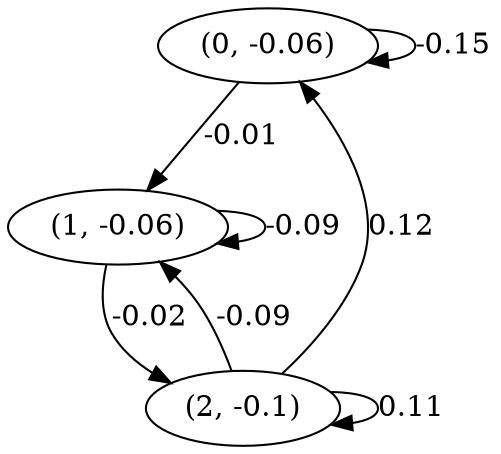 digraph {
    0 [ label = "(0, -0.06)" ]
    1 [ label = "(1, -0.06)" ]
    2 [ label = "(2, -0.1)" ]
    0 -> 0 [ label = "-0.15" ]
    1 -> 1 [ label = "-0.09" ]
    2 -> 2 [ label = "0.11" ]
    2 -> 0 [ label = "0.12" ]
    0 -> 1 [ label = "-0.01" ]
    2 -> 1 [ label = "-0.09" ]
    1 -> 2 [ label = "-0.02" ]
}

